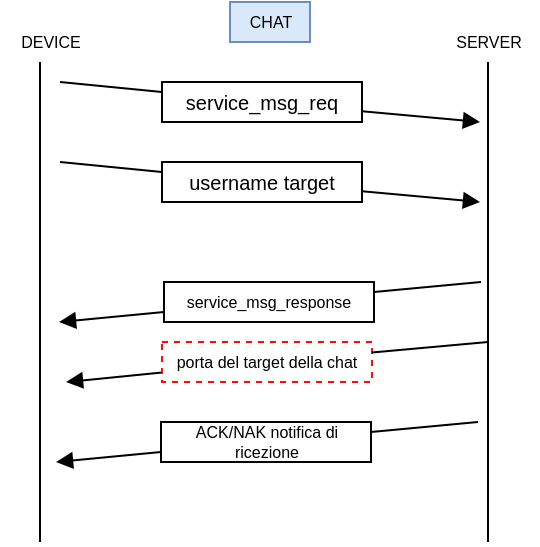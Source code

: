 <mxfile version="13.7.9" type="device"><diagram id="Ja0UGplM5sqokWyVx0Iv" name="Page-1"><mxGraphModel dx="314" dy="485" grid="1" gridSize="10" guides="1" tooltips="1" connect="1" arrows="1" fold="1" page="1" pageScale="1" pageWidth="827" pageHeight="1169" math="0" shadow="0"><root><mxCell id="0"/><mxCell id="1" parent="0"/><mxCell id="Iahztp5pQboZmGflHDH_-1" value="" style="endArrow=none;html=1;fontSize=10;rounded=0;" parent="1" edge="1"><mxGeometry width="50" height="50" relative="1" as="geometry"><mxPoint x="190.0" y="400.0" as="sourcePoint"/><mxPoint x="190.0" y="160" as="targetPoint"/></mxGeometry></mxCell><mxCell id="Iahztp5pQboZmGflHDH_-2" value="" style="endArrow=none;html=1;fontSize=10;rounded=0;" parent="1" edge="1"><mxGeometry width="50" height="50" relative="1" as="geometry"><mxPoint x="414" y="400.0" as="sourcePoint"/><mxPoint x="414" y="160" as="targetPoint"/></mxGeometry></mxCell><mxCell id="Iahztp5pQboZmGflHDH_-9" value="" style="endArrow=block;html=1;fontSize=10;endFill=1;rounded=0;startArrow=none;" parent="1" source="Iahztp5pQboZmGflHDH_-10" edge="1"><mxGeometry width="50" height="50" relative="1" as="geometry"><mxPoint x="190" y="200" as="sourcePoint"/><mxPoint x="410" y="230" as="targetPoint"/></mxGeometry></mxCell><mxCell id="Iahztp5pQboZmGflHDH_-10" value="&lt;span style=&quot;font-size: 10px&quot;&gt;username target&lt;/span&gt;" style="rounded=0;whiteSpace=wrap;html=1;fontSize=8;" parent="1" vertex="1"><mxGeometry x="251" y="210" width="100" height="20" as="geometry"/></mxCell><mxCell id="Iahztp5pQboZmGflHDH_-11" value="" style="endArrow=none;html=1;fontSize=10;endFill=1;rounded=0;" parent="1" target="Iahztp5pQboZmGflHDH_-10" edge="1"><mxGeometry width="50" height="50" relative="1" as="geometry"><mxPoint x="200" y="210" as="sourcePoint"/><mxPoint x="360" y="200" as="targetPoint"/></mxGeometry></mxCell><mxCell id="Iahztp5pQboZmGflHDH_-15" value="DEVICE" style="text;html=1;align=center;verticalAlign=middle;resizable=0;points=[];autosize=1;strokeColor=none;fillColor=none;fontSize=8;" parent="1" vertex="1"><mxGeometry x="170" y="140" width="50" height="20" as="geometry"/></mxCell><mxCell id="Iahztp5pQboZmGflHDH_-16" value="SERVER" style="text;html=1;align=center;verticalAlign=middle;resizable=0;points=[];autosize=1;strokeColor=none;fillColor=none;fontSize=8;" parent="1" vertex="1"><mxGeometry x="389" y="140" width="50" height="20" as="geometry"/></mxCell><mxCell id="Iahztp5pQboZmGflHDH_-17" value="CHAT" style="text;html=1;align=center;verticalAlign=middle;resizable=0;points=[];autosize=1;strokeColor=#6c8ebf;fillColor=#dae8fc;fontSize=8;" parent="1" vertex="1"><mxGeometry x="285" y="130" width="40" height="20" as="geometry"/></mxCell><mxCell id="ZxPzslC9wR5vmW-sPuFQ-4" value="" style="endArrow=block;html=1;strokeWidth=1;endFill=1;" edge="1" source="ZxPzslC9wR5vmW-sPuFQ-5" parent="1"><mxGeometry width="50" height="50" relative="1" as="geometry"><mxPoint x="460.5" y="260" as="sourcePoint"/><mxPoint x="199.5" y="290" as="targetPoint"/></mxGeometry></mxCell><mxCell id="ZxPzslC9wR5vmW-sPuFQ-5" value="service_msg_response" style="rounded=0;whiteSpace=wrap;html=1;fontSize=8;" vertex="1" parent="1"><mxGeometry x="252" y="270" width="105" height="20" as="geometry"/></mxCell><mxCell id="ZxPzslC9wR5vmW-sPuFQ-6" value="" style="endArrow=none;html=1;strokeWidth=1;endFill=0;" edge="1" target="ZxPzslC9wR5vmW-sPuFQ-5" parent="1"><mxGeometry width="50" height="50" relative="1" as="geometry"><mxPoint x="410.5" y="270" as="sourcePoint"/><mxPoint x="240.5" y="310" as="targetPoint"/></mxGeometry></mxCell><mxCell id="ZxPzslC9wR5vmW-sPuFQ-7" value="" style="endArrow=block;html=1;fontSize=10;endFill=1;rounded=0;startArrow=none;" edge="1" parent="1" source="ZxPzslC9wR5vmW-sPuFQ-8"><mxGeometry width="50" height="50" relative="1" as="geometry"><mxPoint x="190" y="160" as="sourcePoint"/><mxPoint x="410" y="190" as="targetPoint"/></mxGeometry></mxCell><mxCell id="ZxPzslC9wR5vmW-sPuFQ-8" value="&lt;span style=&quot;font-size: 10px&quot;&gt;service_msg_req&lt;/span&gt;" style="rounded=0;whiteSpace=wrap;html=1;fontSize=8;" vertex="1" parent="1"><mxGeometry x="251" y="170" width="100" height="20" as="geometry"/></mxCell><mxCell id="ZxPzslC9wR5vmW-sPuFQ-9" value="" style="endArrow=none;html=1;fontSize=10;endFill=1;rounded=0;" edge="1" parent="1" target="ZxPzslC9wR5vmW-sPuFQ-8"><mxGeometry width="50" height="50" relative="1" as="geometry"><mxPoint x="200" y="170" as="sourcePoint"/><mxPoint x="360" y="160" as="targetPoint"/></mxGeometry></mxCell><mxCell id="ZxPzslC9wR5vmW-sPuFQ-10" value="" style="endArrow=block;html=1;strokeWidth=1;endFill=1;" edge="1" parent="1" source="ZxPzslC9wR5vmW-sPuFQ-11"><mxGeometry width="50" height="50" relative="1" as="geometry"><mxPoint x="464" y="290" as="sourcePoint"/><mxPoint x="203" y="320" as="targetPoint"/></mxGeometry></mxCell><mxCell id="ZxPzslC9wR5vmW-sPuFQ-11" value="porta del target della chat" style="rounded=0;whiteSpace=wrap;html=1;fontSize=8;dashed=1;strokeColor=#FF0A0A;" vertex="1" parent="1"><mxGeometry x="251" y="300" width="105" height="20" as="geometry"/></mxCell><mxCell id="ZxPzslC9wR5vmW-sPuFQ-12" value="" style="endArrow=none;html=1;strokeWidth=1;endFill=0;" edge="1" parent="1" target="ZxPzslC9wR5vmW-sPuFQ-11"><mxGeometry width="50" height="50" relative="1" as="geometry"><mxPoint x="414" y="300" as="sourcePoint"/><mxPoint x="244" y="340" as="targetPoint"/></mxGeometry></mxCell><mxCell id="ZxPzslC9wR5vmW-sPuFQ-13" value="" style="endArrow=block;html=1;strokeWidth=1;endFill=1;" edge="1" parent="1" source="ZxPzslC9wR5vmW-sPuFQ-14"><mxGeometry width="50" height="50" relative="1" as="geometry"><mxPoint x="459" y="330" as="sourcePoint"/><mxPoint x="198" y="360" as="targetPoint"/></mxGeometry></mxCell><mxCell id="ZxPzslC9wR5vmW-sPuFQ-14" value="ACK/NAK notifica di ricezione" style="rounded=0;whiteSpace=wrap;html=1;fontSize=8;" vertex="1" parent="1"><mxGeometry x="250.5" y="340" width="105" height="20" as="geometry"/></mxCell><mxCell id="ZxPzslC9wR5vmW-sPuFQ-15" value="" style="endArrow=none;html=1;strokeWidth=1;endFill=0;" edge="1" parent="1" target="ZxPzslC9wR5vmW-sPuFQ-14"><mxGeometry width="50" height="50" relative="1" as="geometry"><mxPoint x="409" y="340" as="sourcePoint"/><mxPoint x="239" y="380" as="targetPoint"/></mxGeometry></mxCell></root></mxGraphModel></diagram></mxfile>